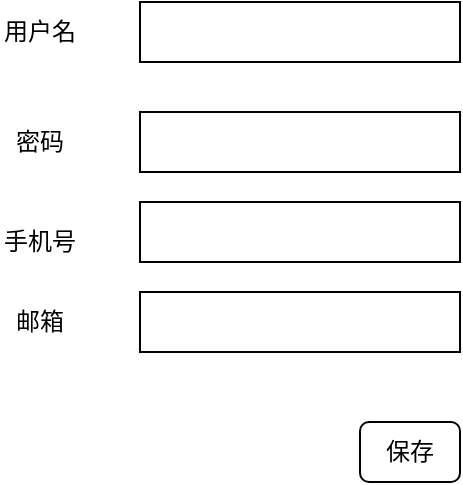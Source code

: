 <mxfile version="13.6.9" type="github">
  <diagram id="enb-ShpjrgF23HqJ8tdR" name="Page-1">
    <mxGraphModel dx="1264" dy="563" grid="1" gridSize="10" guides="1" tooltips="1" connect="1" arrows="1" fold="1" page="1" pageScale="1" pageWidth="827" pageHeight="1169" math="0" shadow="0">
      <root>
        <mxCell id="0" />
        <mxCell id="1" parent="0" />
        <mxCell id="EXA7qLKe96QKYG-BU1fG-1" value="" style="rounded=0;whiteSpace=wrap;html=1;" vertex="1" parent="1">
          <mxGeometry x="220" y="120" width="160" height="30" as="geometry" />
        </mxCell>
        <mxCell id="EXA7qLKe96QKYG-BU1fG-2" value="用户名" style="text;html=1;strokeColor=none;fillColor=none;align=center;verticalAlign=middle;whiteSpace=wrap;rounded=0;" vertex="1" parent="1">
          <mxGeometry x="150" y="120" width="40" height="30" as="geometry" />
        </mxCell>
        <mxCell id="EXA7qLKe96QKYG-BU1fG-3" value="" style="rounded=0;whiteSpace=wrap;html=1;" vertex="1" parent="1">
          <mxGeometry x="220" y="175" width="160" height="30" as="geometry" />
        </mxCell>
        <mxCell id="EXA7qLKe96QKYG-BU1fG-4" value="密码" style="text;html=1;strokeColor=none;fillColor=none;align=center;verticalAlign=middle;whiteSpace=wrap;rounded=0;" vertex="1" parent="1">
          <mxGeometry x="150" y="180" width="40" height="20" as="geometry" />
        </mxCell>
        <mxCell id="EXA7qLKe96QKYG-BU1fG-5" value="手机号" style="text;html=1;strokeColor=none;fillColor=none;align=center;verticalAlign=middle;whiteSpace=wrap;rounded=0;" vertex="1" parent="1">
          <mxGeometry x="150" y="230" width="40" height="20" as="geometry" />
        </mxCell>
        <mxCell id="EXA7qLKe96QKYG-BU1fG-6" value="邮箱" style="text;html=1;strokeColor=none;fillColor=none;align=center;verticalAlign=middle;whiteSpace=wrap;rounded=0;" vertex="1" parent="1">
          <mxGeometry x="150" y="270" width="40" height="20" as="geometry" />
        </mxCell>
        <mxCell id="EXA7qLKe96QKYG-BU1fG-7" value="" style="rounded=0;whiteSpace=wrap;html=1;" vertex="1" parent="1">
          <mxGeometry x="220" y="220" width="160" height="30" as="geometry" />
        </mxCell>
        <mxCell id="EXA7qLKe96QKYG-BU1fG-8" value="" style="rounded=0;whiteSpace=wrap;html=1;" vertex="1" parent="1">
          <mxGeometry x="220" y="265" width="160" height="30" as="geometry" />
        </mxCell>
        <mxCell id="EXA7qLKe96QKYG-BU1fG-9" value="保存" style="rounded=1;whiteSpace=wrap;html=1;" vertex="1" parent="1">
          <mxGeometry x="330" y="330" width="50" height="30" as="geometry" />
        </mxCell>
      </root>
    </mxGraphModel>
  </diagram>
</mxfile>
